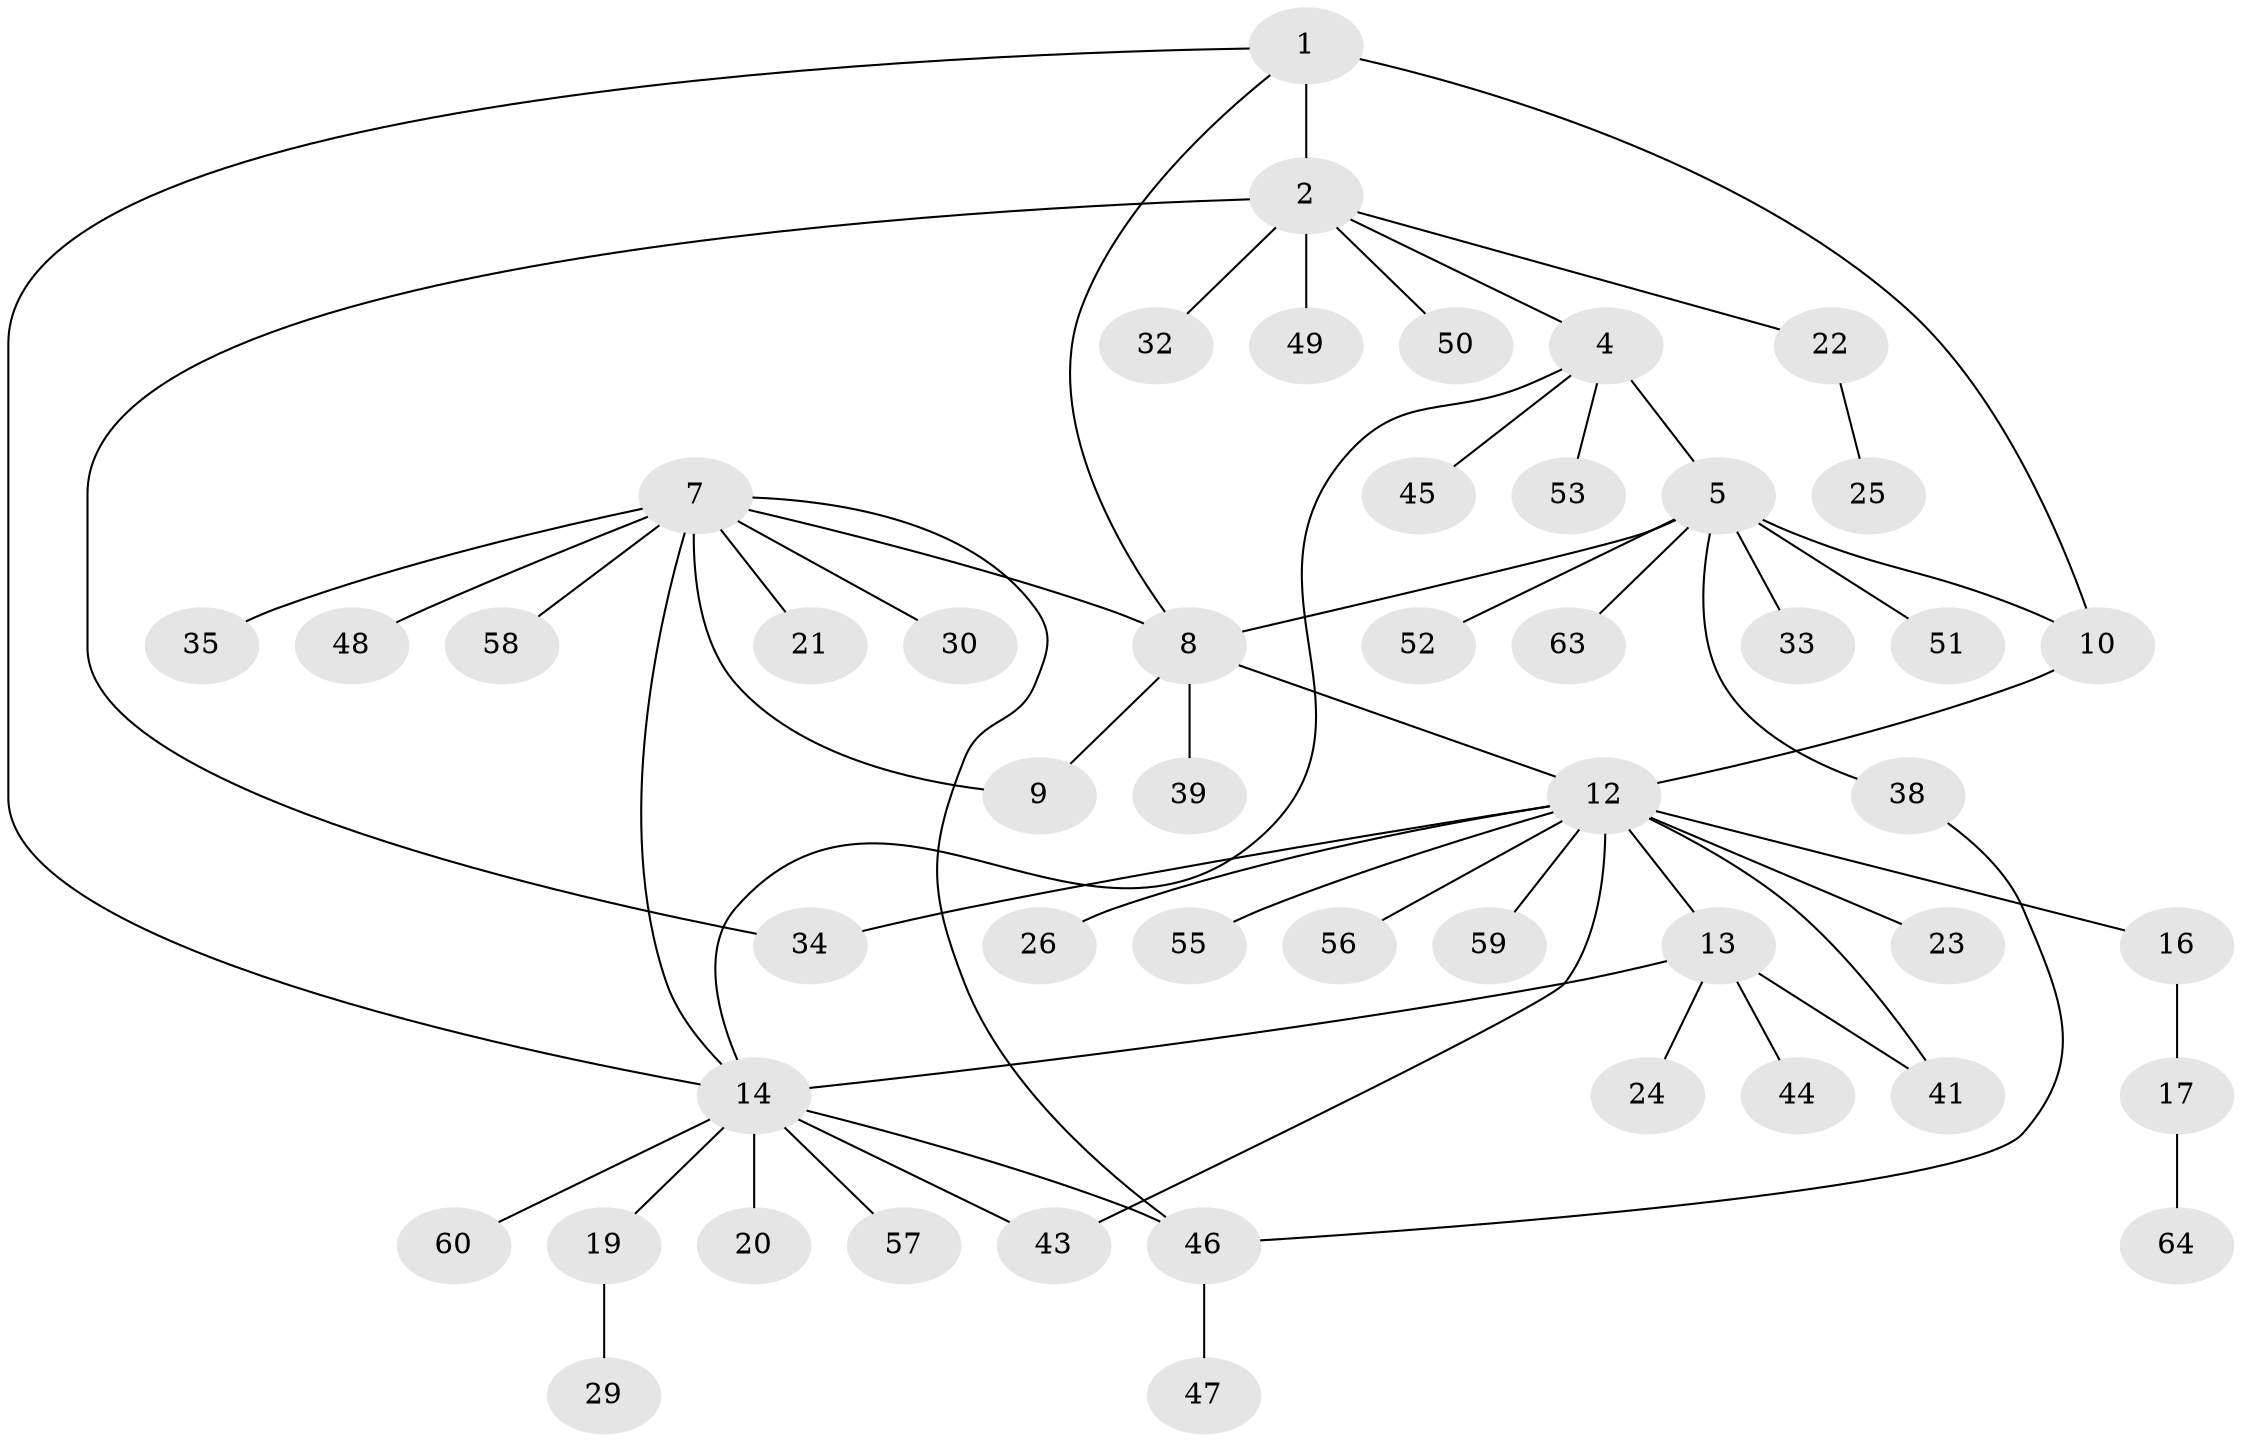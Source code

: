 // original degree distribution, {2: 0.18461538461538463, 6: 0.046153846153846156, 5: 0.015384615384615385, 7: 0.03076923076923077, 4: 0.07692307692307693, 9: 0.03076923076923077, 12: 0.015384615384615385, 3: 0.07692307692307693, 1: 0.5230769230769231}
// Generated by graph-tools (version 1.1) at 2025/42/03/06/25 10:42:14]
// undirected, 49 vertices, 60 edges
graph export_dot {
graph [start="1"]
  node [color=gray90,style=filled];
  1 [super="+3"];
  2 [super="+18"];
  4 [super="+27"];
  5 [super="+6"];
  7 [super="+42"];
  8 [super="+37"];
  9;
  10 [super="+11"];
  12 [super="+28"];
  13 [super="+31"];
  14 [super="+15"];
  16 [super="+40"];
  17 [super="+65"];
  19 [super="+62"];
  20;
  21;
  22;
  23;
  24;
  25;
  26;
  29;
  30;
  32;
  33;
  34 [super="+36"];
  35;
  38;
  39;
  41;
  43;
  44;
  45;
  46 [super="+54"];
  47;
  48;
  49;
  50;
  51;
  52;
  53;
  55;
  56;
  57;
  58;
  59;
  60 [super="+61"];
  63;
  64;
  1 -- 2 [weight=2];
  1 -- 8;
  1 -- 14;
  1 -- 10;
  2 -- 4;
  2 -- 32;
  2 -- 34;
  2 -- 49;
  2 -- 50;
  2 -- 22;
  4 -- 5 [weight=2];
  4 -- 45;
  4 -- 53;
  4 -- 14;
  5 -- 33;
  5 -- 38;
  5 -- 51;
  5 -- 52;
  5 -- 63;
  5 -- 8;
  5 -- 10;
  7 -- 8;
  7 -- 9;
  7 -- 14;
  7 -- 21;
  7 -- 30;
  7 -- 35;
  7 -- 48;
  7 -- 58;
  7 -- 46;
  8 -- 9;
  8 -- 12;
  8 -- 39;
  10 -- 12 [weight=2];
  12 -- 13;
  12 -- 16;
  12 -- 23;
  12 -- 26;
  12 -- 34;
  12 -- 43;
  12 -- 55;
  12 -- 56;
  12 -- 41;
  12 -- 59;
  13 -- 14 [weight=2];
  13 -- 24;
  13 -- 41;
  13 -- 44;
  14 -- 19;
  14 -- 20;
  14 -- 43;
  14 -- 46;
  14 -- 60;
  14 -- 57;
  16 -- 17;
  17 -- 64;
  19 -- 29;
  22 -- 25;
  38 -- 46;
  46 -- 47;
}

